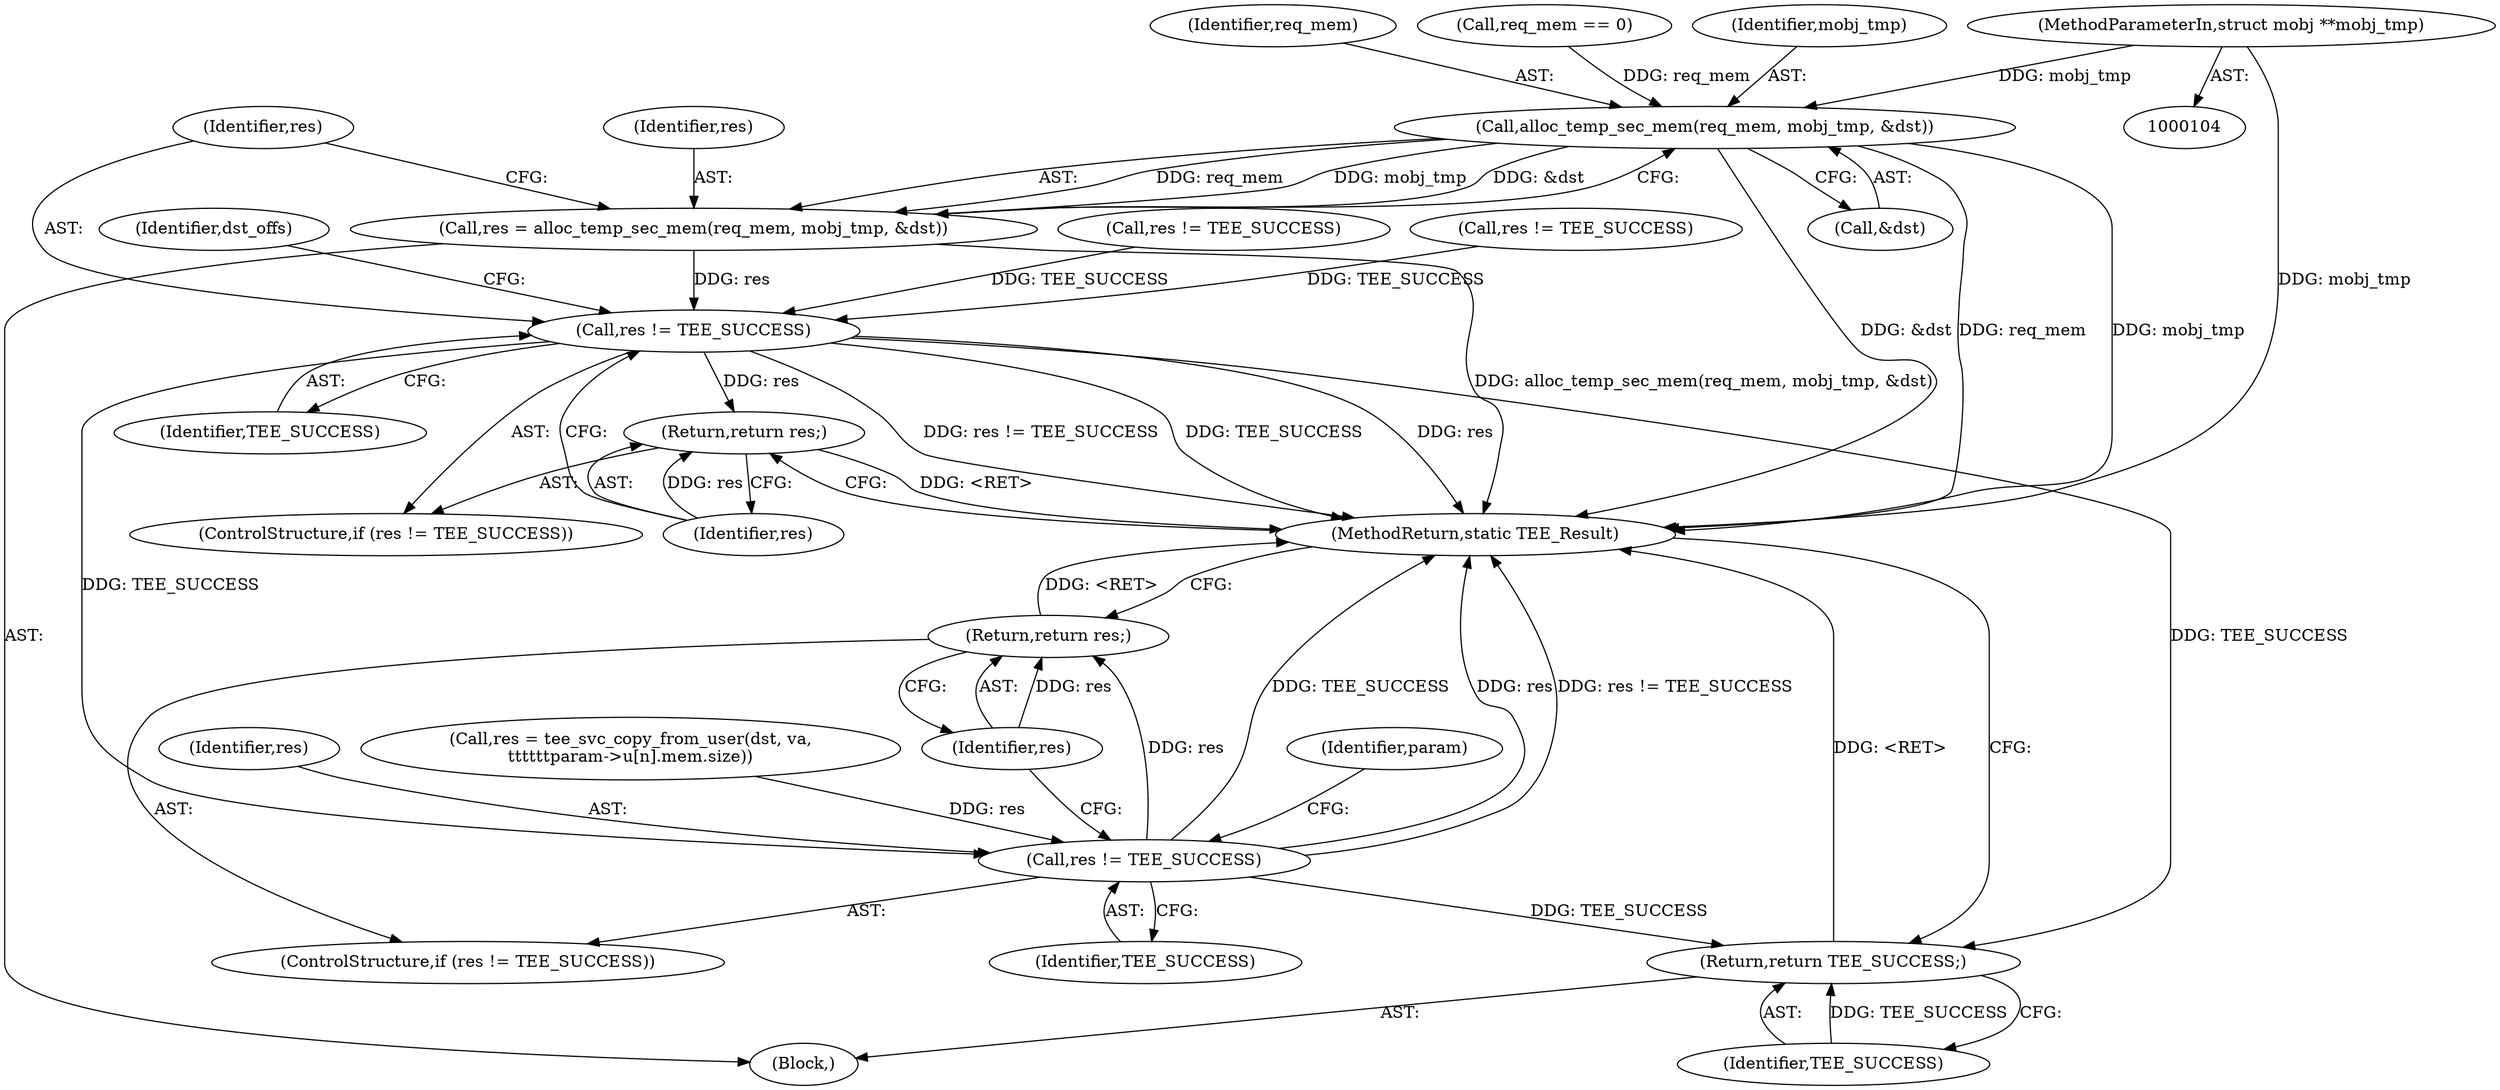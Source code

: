 digraph "0_optee_os_d5c5b0b77b2b589666024d219a8007b3f5b6faeb@pointer" {
"1000110" [label="(MethodParameterIn,struct mobj **mobj_tmp)"];
"1000303" [label="(Call,alloc_temp_sec_mem(req_mem, mobj_tmp, &dst))"];
"1000301" [label="(Call,res = alloc_temp_sec_mem(req_mem, mobj_tmp, &dst))"];
"1000309" [label="(Call,res != TEE_SUCCESS)"];
"1000312" [label="(Return,return res;)"];
"1000387" [label="(Call,res != TEE_SUCCESS)"];
"1000390" [label="(Return,return res;)"];
"1000481" [label="(Return,return TEE_SUCCESS;)"];
"1000483" [label="(MethodReturn,static TEE_Result)"];
"1000391" [label="(Identifier,res)"];
"1000296" [label="(Call,req_mem == 0)"];
"1000315" [label="(Identifier,dst_offs)"];
"1000110" [label="(MethodParameterIn,struct mobj **mobj_tmp)"];
"1000387" [label="(Call,res != TEE_SUCCESS)"];
"1000386" [label="(ControlStructure,if (res != TEE_SUCCESS))"];
"1000312" [label="(Return,return res;)"];
"1000301" [label="(Call,res = alloc_temp_sec_mem(req_mem, mobj_tmp, &dst))"];
"1000308" [label="(ControlStructure,if (res != TEE_SUCCESS))"];
"1000311" [label="(Identifier,TEE_SUCCESS)"];
"1000111" [label="(Block,)"];
"1000397" [label="(Identifier,param)"];
"1000310" [label="(Identifier,res)"];
"1000309" [label="(Call,res != TEE_SUCCESS)"];
"1000287" [label="(Call,res != TEE_SUCCESS)"];
"1000313" [label="(Identifier,res)"];
"1000305" [label="(Identifier,mobj_tmp)"];
"1000303" [label="(Call,alloc_temp_sec_mem(req_mem, mobj_tmp, &dst))"];
"1000304" [label="(Identifier,req_mem)"];
"1000158" [label="(Call,res != TEE_SUCCESS)"];
"1000306" [label="(Call,&dst)"];
"1000390" [label="(Return,return res;)"];
"1000482" [label="(Identifier,TEE_SUCCESS)"];
"1000388" [label="(Identifier,res)"];
"1000389" [label="(Identifier,TEE_SUCCESS)"];
"1000302" [label="(Identifier,res)"];
"1000481" [label="(Return,return TEE_SUCCESS;)"];
"1000372" [label="(Call,res = tee_svc_copy_from_user(dst, va,\n\t\t\t\t\t\tparam->u[n].mem.size))"];
"1000110" -> "1000104"  [label="AST: "];
"1000110" -> "1000483"  [label="DDG: mobj_tmp"];
"1000110" -> "1000303"  [label="DDG: mobj_tmp"];
"1000303" -> "1000301"  [label="AST: "];
"1000303" -> "1000306"  [label="CFG: "];
"1000304" -> "1000303"  [label="AST: "];
"1000305" -> "1000303"  [label="AST: "];
"1000306" -> "1000303"  [label="AST: "];
"1000301" -> "1000303"  [label="CFG: "];
"1000303" -> "1000483"  [label="DDG: req_mem"];
"1000303" -> "1000483"  [label="DDG: mobj_tmp"];
"1000303" -> "1000483"  [label="DDG: &dst"];
"1000303" -> "1000301"  [label="DDG: req_mem"];
"1000303" -> "1000301"  [label="DDG: mobj_tmp"];
"1000303" -> "1000301"  [label="DDG: &dst"];
"1000296" -> "1000303"  [label="DDG: req_mem"];
"1000301" -> "1000111"  [label="AST: "];
"1000302" -> "1000301"  [label="AST: "];
"1000310" -> "1000301"  [label="CFG: "];
"1000301" -> "1000483"  [label="DDG: alloc_temp_sec_mem(req_mem, mobj_tmp, &dst)"];
"1000301" -> "1000309"  [label="DDG: res"];
"1000309" -> "1000308"  [label="AST: "];
"1000309" -> "1000311"  [label="CFG: "];
"1000310" -> "1000309"  [label="AST: "];
"1000311" -> "1000309"  [label="AST: "];
"1000313" -> "1000309"  [label="CFG: "];
"1000315" -> "1000309"  [label="CFG: "];
"1000309" -> "1000483"  [label="DDG: res"];
"1000309" -> "1000483"  [label="DDG: res != TEE_SUCCESS"];
"1000309" -> "1000483"  [label="DDG: TEE_SUCCESS"];
"1000158" -> "1000309"  [label="DDG: TEE_SUCCESS"];
"1000287" -> "1000309"  [label="DDG: TEE_SUCCESS"];
"1000309" -> "1000312"  [label="DDG: res"];
"1000309" -> "1000387"  [label="DDG: TEE_SUCCESS"];
"1000309" -> "1000481"  [label="DDG: TEE_SUCCESS"];
"1000312" -> "1000308"  [label="AST: "];
"1000312" -> "1000313"  [label="CFG: "];
"1000313" -> "1000312"  [label="AST: "];
"1000483" -> "1000312"  [label="CFG: "];
"1000312" -> "1000483"  [label="DDG: <RET>"];
"1000313" -> "1000312"  [label="DDG: res"];
"1000387" -> "1000386"  [label="AST: "];
"1000387" -> "1000389"  [label="CFG: "];
"1000388" -> "1000387"  [label="AST: "];
"1000389" -> "1000387"  [label="AST: "];
"1000391" -> "1000387"  [label="CFG: "];
"1000397" -> "1000387"  [label="CFG: "];
"1000387" -> "1000483"  [label="DDG: TEE_SUCCESS"];
"1000387" -> "1000483"  [label="DDG: res"];
"1000387" -> "1000483"  [label="DDG: res != TEE_SUCCESS"];
"1000372" -> "1000387"  [label="DDG: res"];
"1000387" -> "1000390"  [label="DDG: res"];
"1000387" -> "1000481"  [label="DDG: TEE_SUCCESS"];
"1000390" -> "1000386"  [label="AST: "];
"1000390" -> "1000391"  [label="CFG: "];
"1000391" -> "1000390"  [label="AST: "];
"1000483" -> "1000390"  [label="CFG: "];
"1000390" -> "1000483"  [label="DDG: <RET>"];
"1000391" -> "1000390"  [label="DDG: res"];
"1000481" -> "1000111"  [label="AST: "];
"1000481" -> "1000482"  [label="CFG: "];
"1000482" -> "1000481"  [label="AST: "];
"1000483" -> "1000481"  [label="CFG: "];
"1000481" -> "1000483"  [label="DDG: <RET>"];
"1000482" -> "1000481"  [label="DDG: TEE_SUCCESS"];
}
